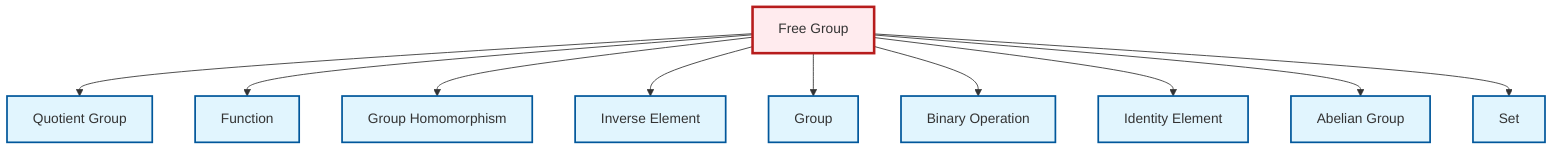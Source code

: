 graph TD
    classDef definition fill:#e1f5fe,stroke:#01579b,stroke-width:2px
    classDef theorem fill:#f3e5f5,stroke:#4a148c,stroke-width:2px
    classDef axiom fill:#fff3e0,stroke:#e65100,stroke-width:2px
    classDef example fill:#e8f5e9,stroke:#1b5e20,stroke-width:2px
    classDef current fill:#ffebee,stroke:#b71c1c,stroke-width:3px
    def-free-group["Free Group"]:::definition
    def-homomorphism["Group Homomorphism"]:::definition
    def-abelian-group["Abelian Group"]:::definition
    def-set["Set"]:::definition
    def-identity-element["Identity Element"]:::definition
    def-function["Function"]:::definition
    def-inverse-element["Inverse Element"]:::definition
    def-binary-operation["Binary Operation"]:::definition
    def-group["Group"]:::definition
    def-quotient-group["Quotient Group"]:::definition
    def-free-group --> def-quotient-group
    def-free-group --> def-function
    def-free-group --> def-homomorphism
    def-free-group --> def-inverse-element
    def-free-group --> def-group
    def-free-group --> def-binary-operation
    def-free-group --> def-identity-element
    def-free-group --> def-abelian-group
    def-free-group --> def-set
    class def-free-group current